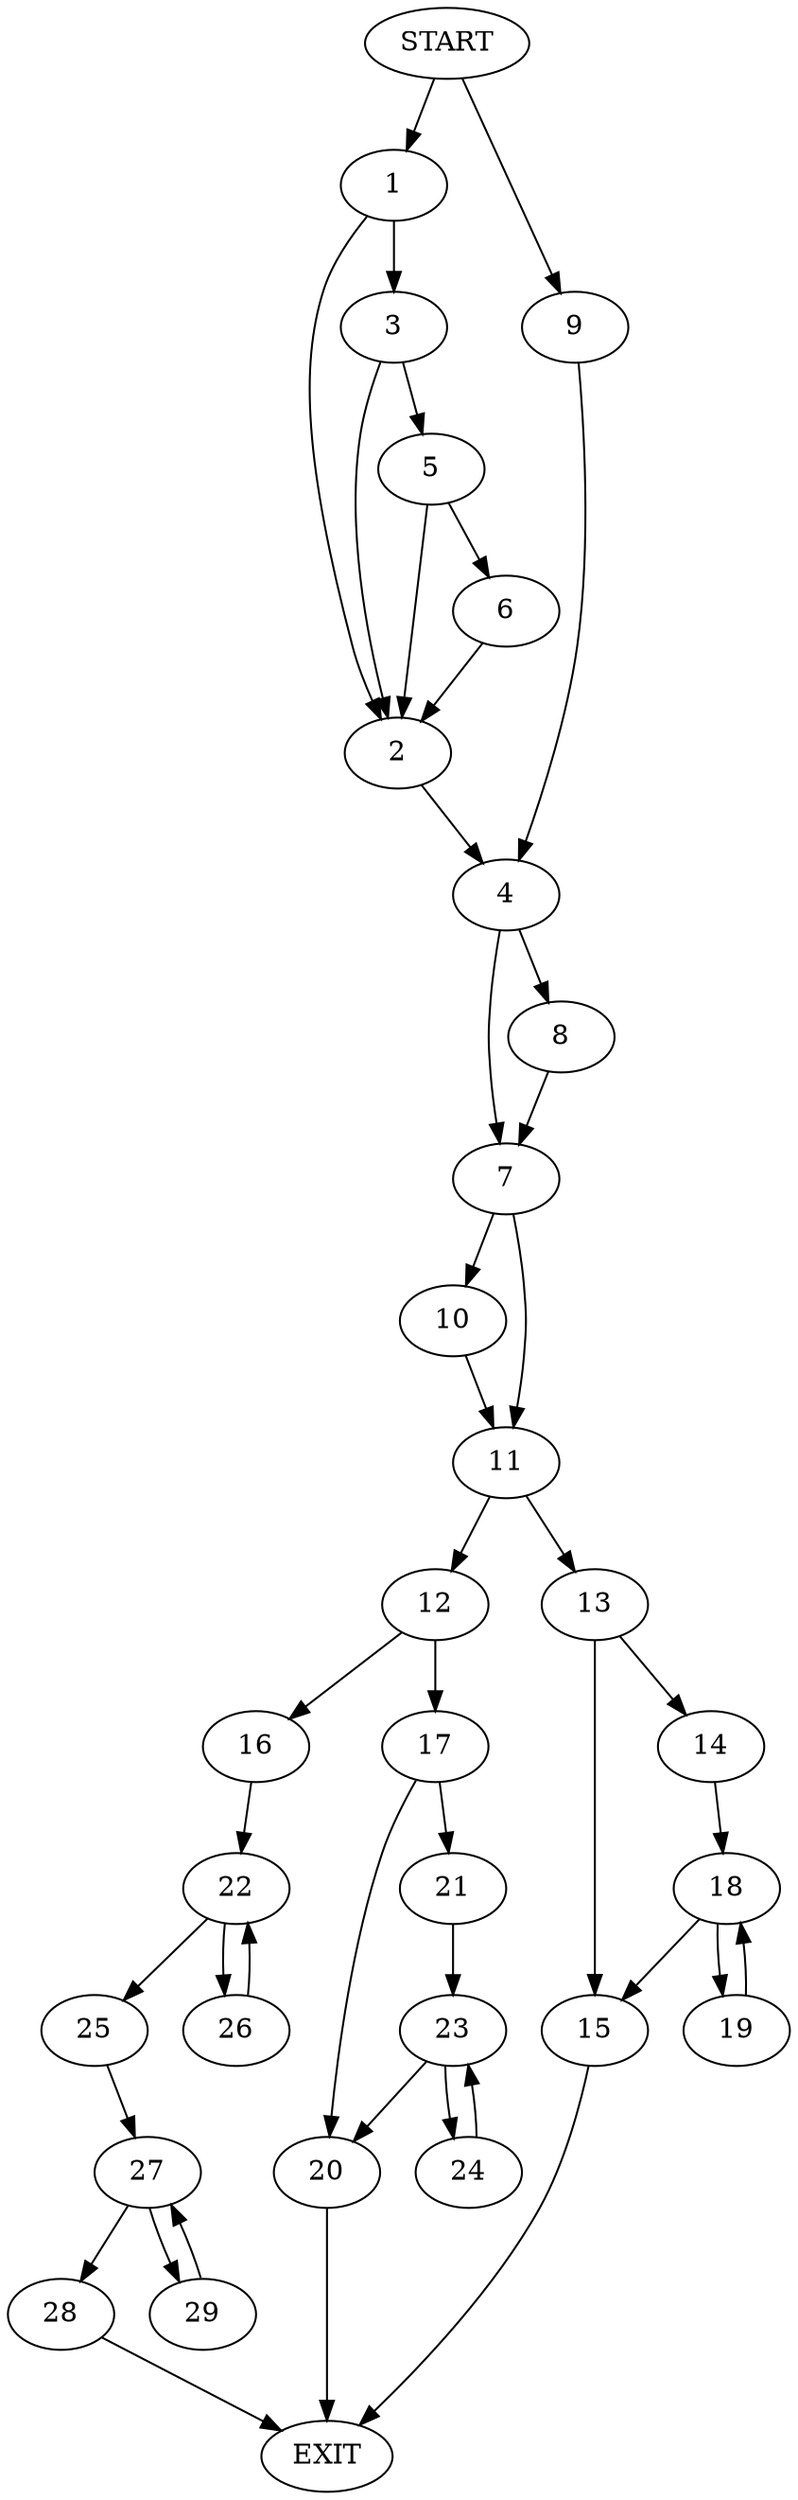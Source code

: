 digraph {
0 [label="START"]
30 [label="EXIT"]
0 -> 1
1 -> 2
1 -> 3
2 -> 4
3 -> 2
3 -> 5
5 -> 2
5 -> 6
6 -> 2
4 -> 7
4 -> 8
0 -> 9
9 -> 4
7 -> 10
7 -> 11
8 -> 7
11 -> 12
11 -> 13
10 -> 11
13 -> 14
13 -> 15
12 -> 16
12 -> 17
14 -> 18
15 -> 30
18 -> 15
18 -> 19
19 -> 18
17 -> 20
17 -> 21
16 -> 22
20 -> 30
21 -> 23
23 -> 20
23 -> 24
24 -> 23
22 -> 25
22 -> 26
25 -> 27
26 -> 22
27 -> 28
27 -> 29
29 -> 27
28 -> 30
}

